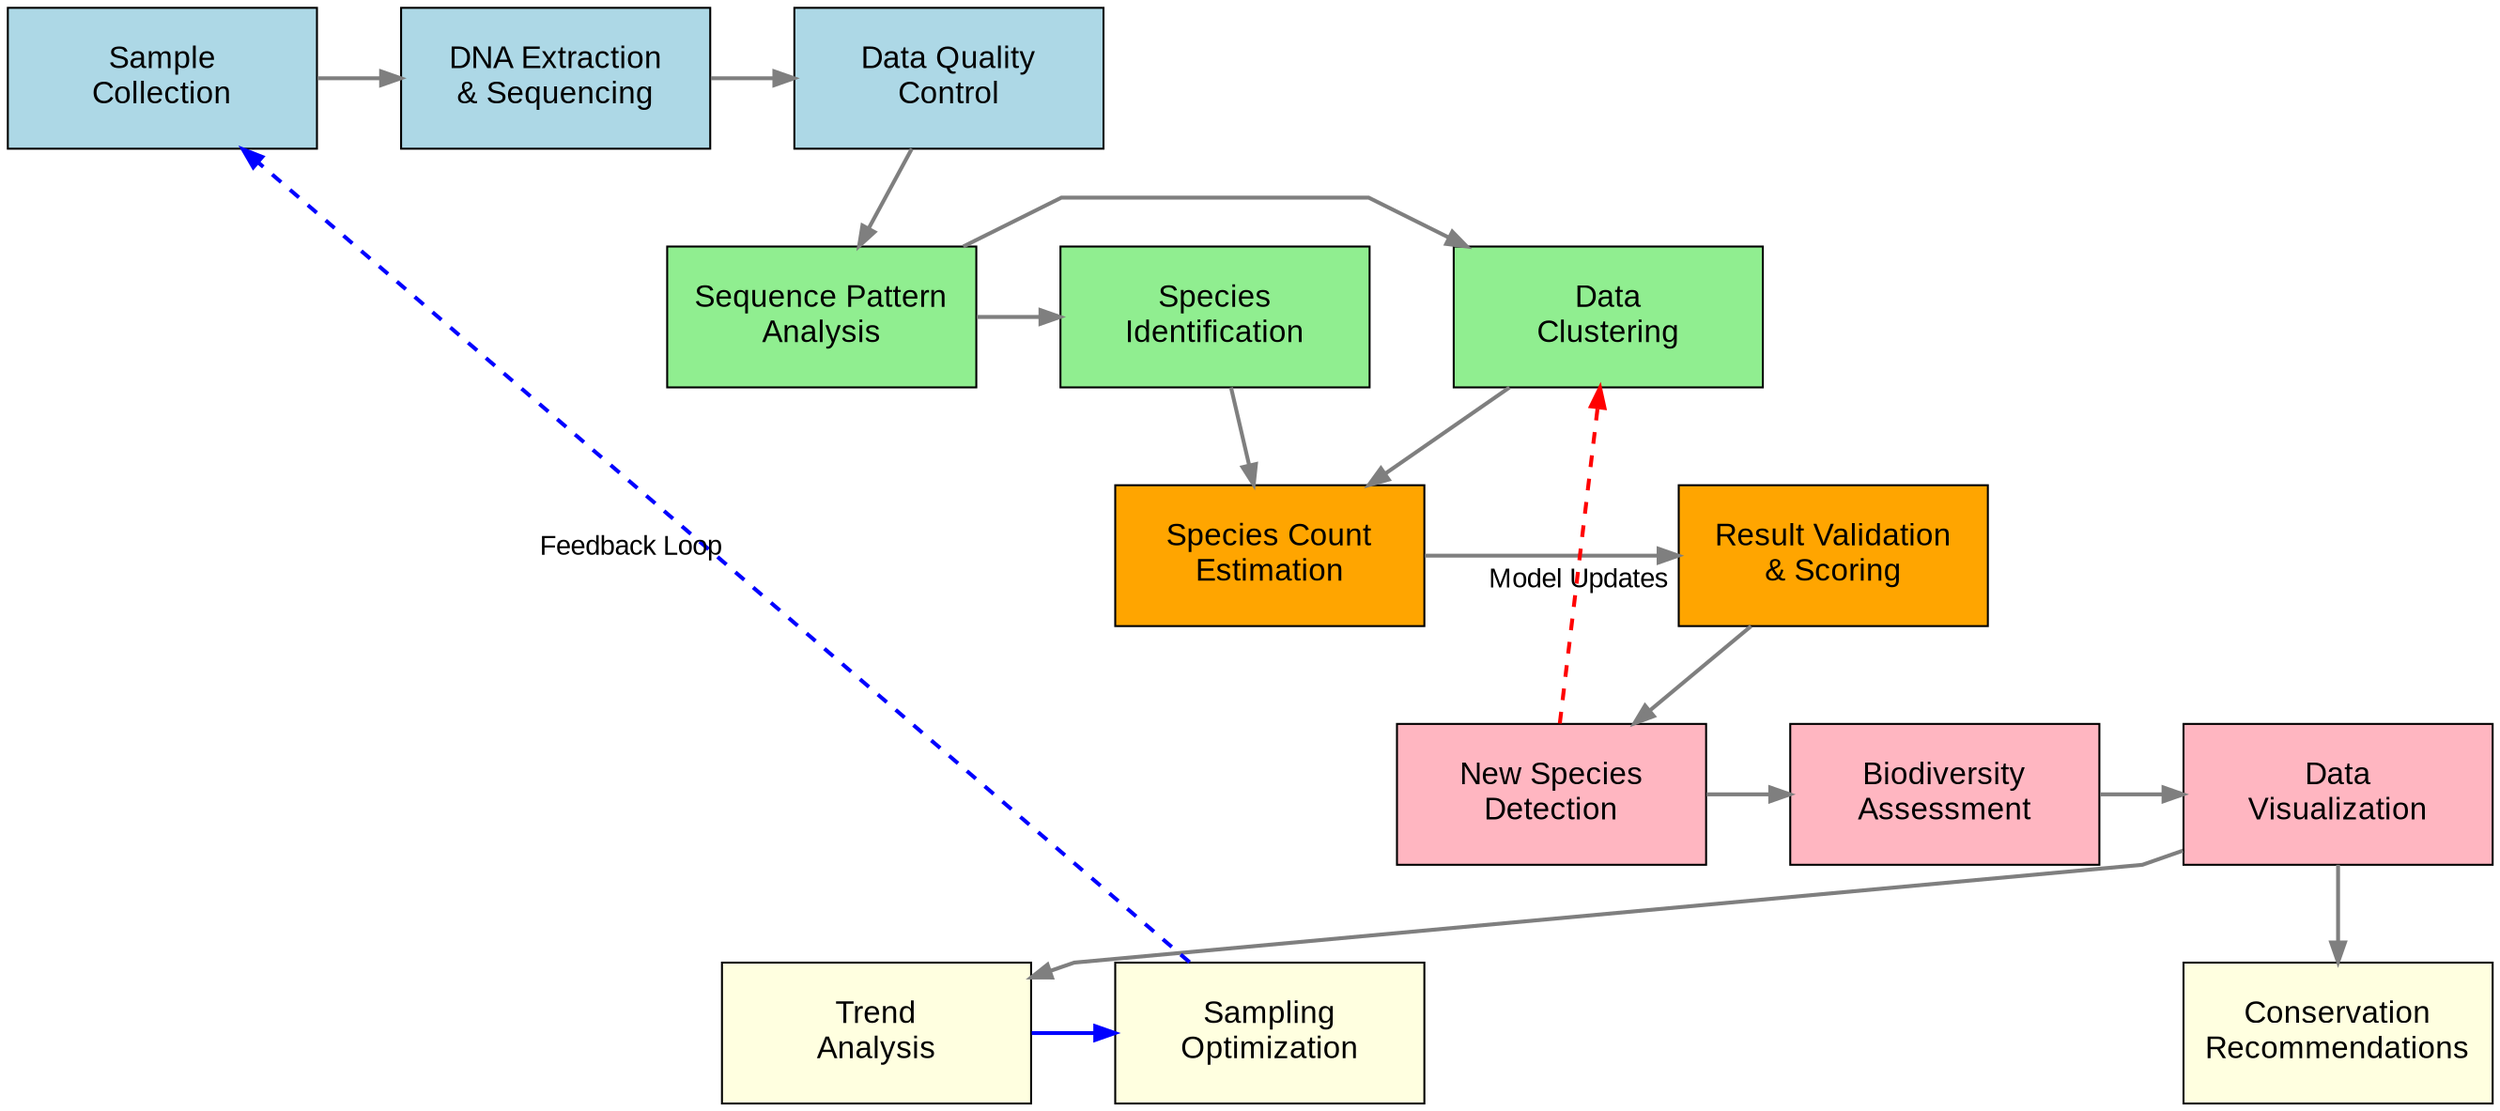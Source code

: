 digraph eDNA_Pipeline {
    // Graph attributes for square layout
    graph [rankdir=TB, splines=polyline, nodesep=0.6, ranksep=0.7, fontsize=20, fontname="Arial"]
    node [shape=box, style=filled, fontsize=16, width=2.2, height=1.0, fontname="Arial"]
    edge [color=gray50, penwidth=2, fontname="Arial"]

    // Row 1: Sample Collection & Processing (3 boxes) - Blue group
    sample_collection [label="Sample\nCollection", fillcolor=lightblue]
    edna_extraction [label="DNA Extraction\n& Sequencing", fillcolor=lightblue]
    data_preprocessing [label="Data Quality\nControl", fillcolor=lightblue]

    // Row 2: Data Analysis (3 boxes) - Green group
    feature_engineering [label="Sequence Pattern\nAnalysis", fillcolor=lightgreen]
    unsupervised_learning [label="Data\nClustering", fillcolor=lightgreen]
    reference_free_classification [label="Species\nIdentification", fillcolor=lightgreen]

    // Row 3: Results Processing (3 boxes) - Orange group
    abundance_quantification [label="Species Count\nEstimation", fillcolor=orange]
    confidence_scoring [label="Result Validation\n& Scoring", fillcolor=orange]

    // Row 4: Output Generation (3 boxes) - Pink group
    validation [label="New Species\nDetection", fillcolor=lightpink]
    biodiversity_analysis [label="Biodiversity\nAssessment", fillcolor=lightpink]
    monitoring_dashboard [label="Data\nVisualization", fillcolor=lightpink]

    // Row 5: Management & Feedback (3 boxes) - Yellow group
    conservation_output [label="Conservation\nRecommendations", fillcolor=lightyellow]
    temporal_analysis [label="Trend\nAnalysis", fillcolor=lightyellow]
    adaptive_sampling [label="Sampling\nOptimization", fillcolor=lightyellow]

    // Main workflow connections
    sample_collection -> edna_extraction
    edna_extraction -> data_preprocessing
    data_preprocessing -> feature_engineering
    feature_engineering -> reference_free_classification
    feature_engineering -> unsupervised_learning
    reference_free_classification -> abundance_quantification
    unsupervised_learning -> abundance_quantification
    abundance_quantification -> confidence_scoring
    confidence_scoring -> validation
    validation -> biodiversity_analysis
    biodiversity_analysis -> monitoring_dashboard
    monitoring_dashboard -> conservation_output
    monitoring_dashboard -> temporal_analysis
    
    // Feedback loops
    validation -> unsupervised_learning [style=dashed, color=red, xlabel="Model Updates" fontsize=14]
    temporal_analysis -> adaptive_sampling [color=blue]
    adaptive_sampling -> sample_collection [style=dashed, color=blue, xlabel="Feedback Loop" fontsize=14]

    // Rank constraints for square layout
    {rank=same; sample_collection, edna_extraction, data_preprocessing}
    {rank=same; feature_engineering, unsupervised_learning, reference_free_classification}
    {rank=same; abundance_quantification,confidence_scoring}
    {rank=same; validation, biodiversity_analysis, monitoring_dashboard}
    {rank=same; conservation_output, temporal_analysis, adaptive_sampling}
}